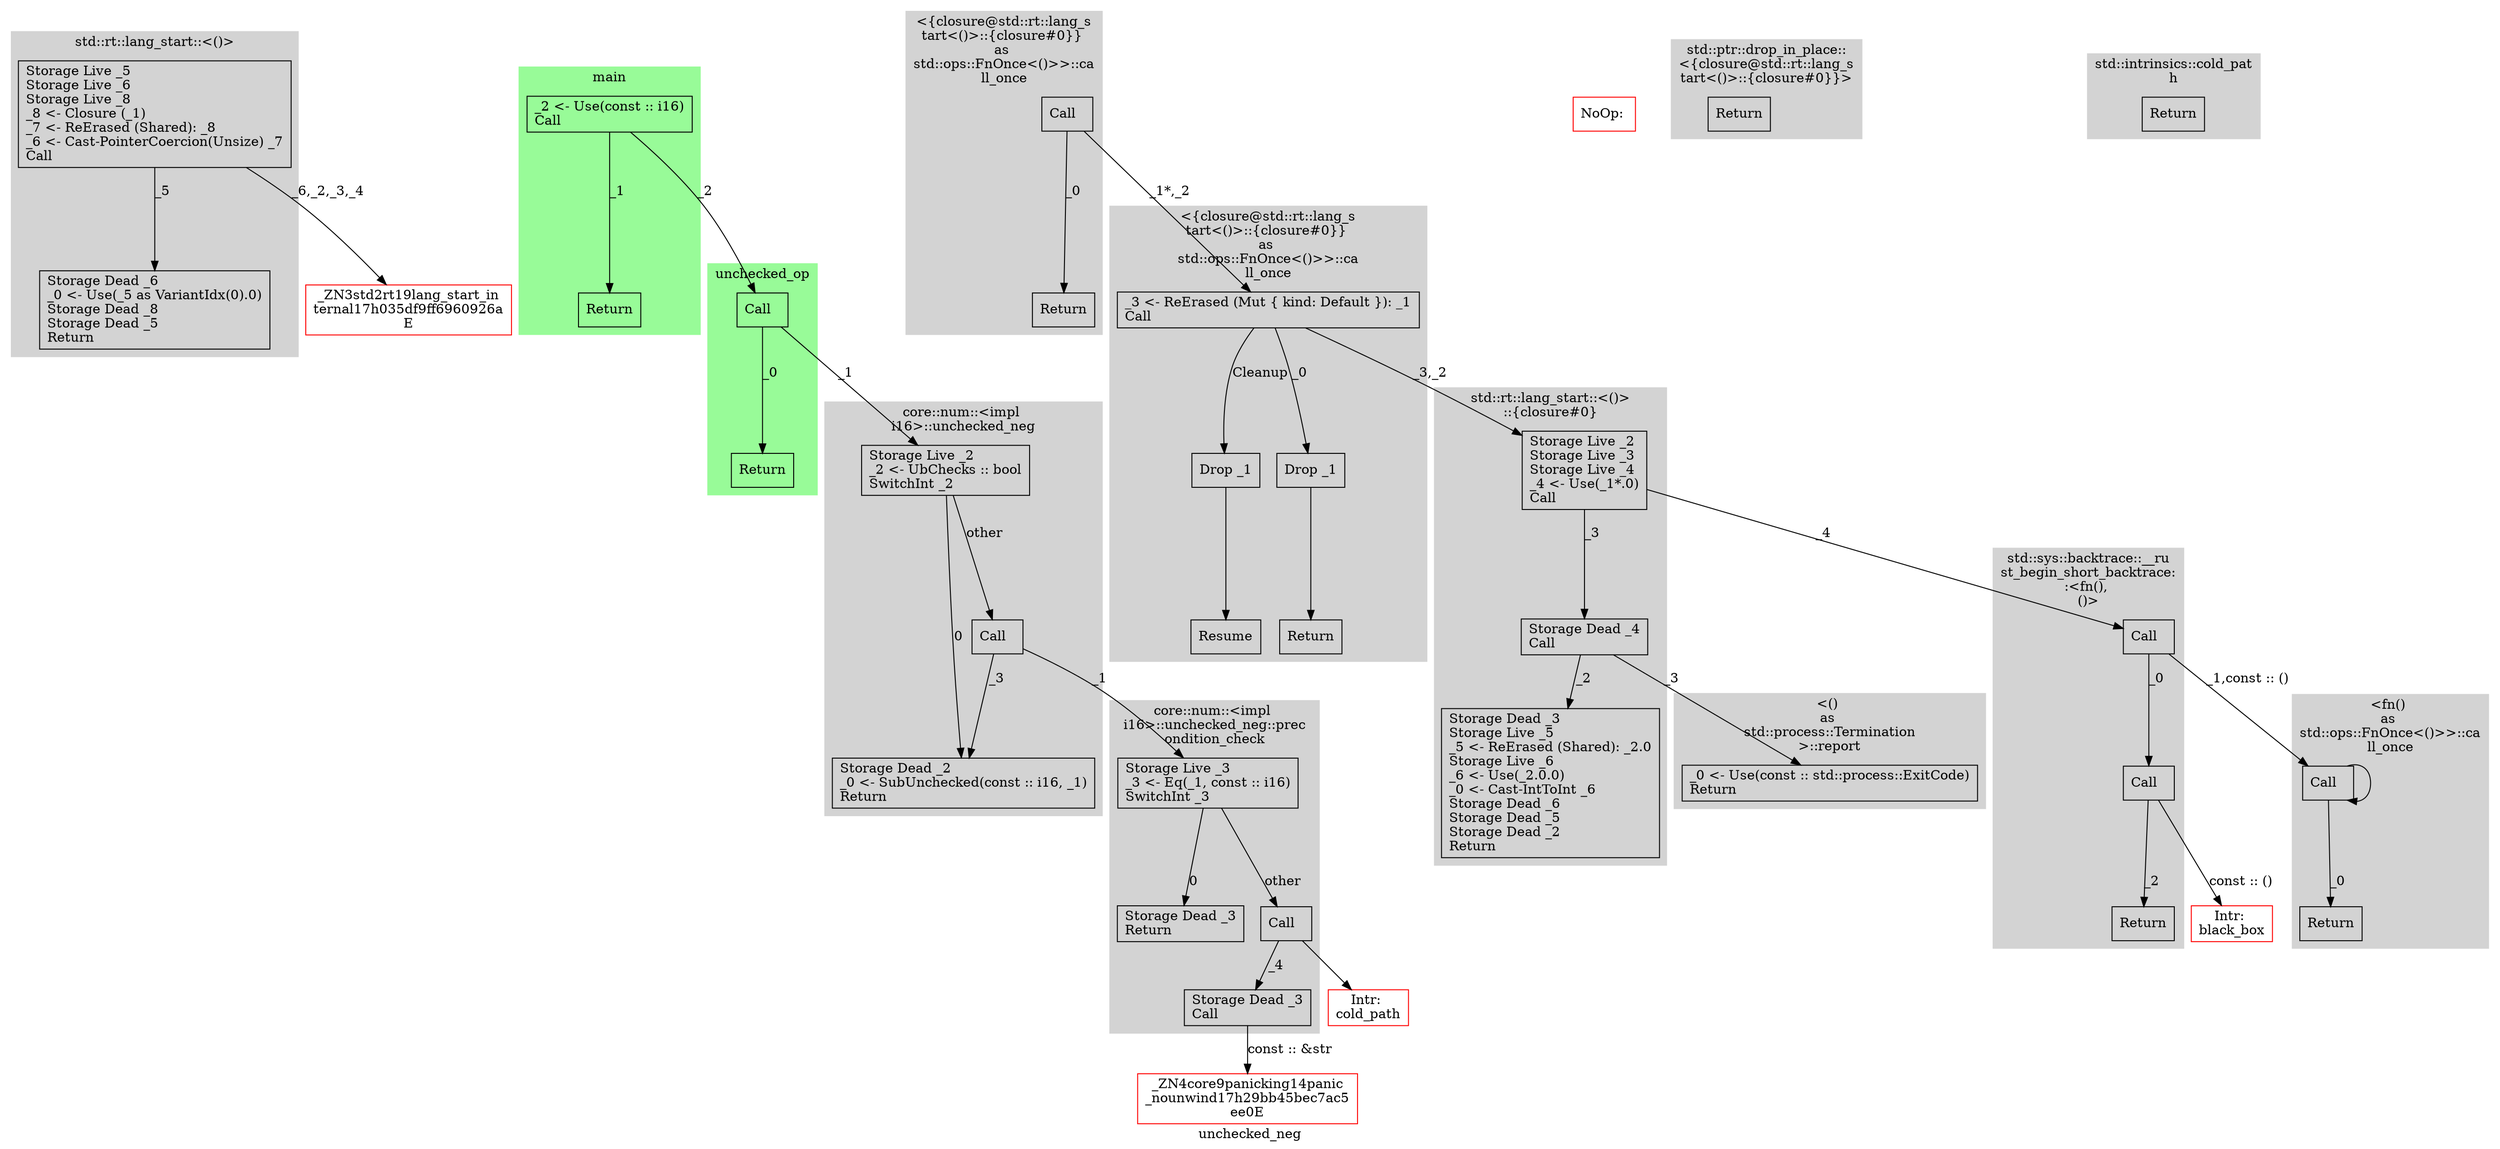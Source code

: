 digraph {
  label="unchecked_neg";
  node [shape=rectangle];
  X5eb86185c1cf8f06_0 [label="_ZN3std2rt19lang_start_in\nternal17h035df9ff6960926a\nE", color=red];
  X8fc2060ad58510d8_0 [label="Intr: \ncold_path", color=red];
  Xa1fae2d2bbfd50ae_0 [label="_ZN4core9panicking14panic\n_nounwind17h29bb45bec7ac5\nee0E", color=red];
  X3c6542d96320ad67_0 [label="Intr: \nblack_box", color=red];
  X8b0ac2e54b9a91_0 [label="NoOp: ", color=red];
  subgraph cluster_0 {
    label="core::num::<impl \ni16>::unchecked_neg::prec\nondition_check";
    style="filled";
    color=lightgray;
    X4dfedea7d15dfae0_0 -> X4dfedea7d15dfae0_3 [label="0"];
    X4dfedea7d15dfae0_0 -> X4dfedea7d15dfae0_1 [label="other"];
    X4dfedea7d15dfae0_0 [label="Storage Live _3\l_3 <- Eq(_1, const :: i16)\lSwitchInt _3\l"];
    X4dfedea7d15dfae0_1 -> X4dfedea7d15dfae0_2 [label="_4"];
    X4dfedea7d15dfae0_1 [label="Call\l"];
    X4dfedea7d15dfae0_2 [label="Storage Dead _3\lCall\l"];
    X4dfedea7d15dfae0_3 [label="Storage Dead _3\lReturn\l"];
  }
  X4dfedea7d15dfae0_1 -> X8fc2060ad58510d8_0 [label=""];
  X4dfedea7d15dfae0_2 -> Xa1fae2d2bbfd50ae_0 [label="const :: &str"];
  subgraph cluster_1 {
    label="std::ptr::drop_in_place::\n<{closure@std::rt::lang_s\ntart<()>::{closure#0}}>";
    style="filled";
    color=lightgray;
    Xc472594511031ccd_0 [label="Return\l"];
  }
  subgraph cluster_2 {
    label="main";
    style="filled";
    color=palegreen;
    X83ac00eefa6b73fd_0 -> X83ac00eefa6b73fd_1 [label="_1"];
    X83ac00eefa6b73fd_0 [label="_2 <- Use(const :: i16)\lCall\l"];
    X83ac00eefa6b73fd_1 [label="Return\l"];
  }
  X83ac00eefa6b73fd_0 -> X25395281e54f77f2_0 [label="_2"];
  subgraph cluster_3 {
    label="std::intrinsics::cold_pat\nh";
    style="filled";
    color=lightgray;
    X3664cff3ef814fcc_0 [label="Return\l"];
  }
  subgraph cluster_4 {
    label="std::rt::lang_start::<()>\n::{closure#0}";
    style="filled";
    color=lightgray;
    X1e8170c41331abcf_0 -> X1e8170c41331abcf_1 [label="_3"];
    X1e8170c41331abcf_0 [label="Storage Live _2\lStorage Live _3\lStorage Live _4\l_4 <- Use(_1*.0)\lCall\l"];
    X1e8170c41331abcf_1 -> X1e8170c41331abcf_2 [label="_2"];
    X1e8170c41331abcf_1 [label="Storage Dead _4\lCall\l"];
    X1e8170c41331abcf_2 [label="Storage Dead _3\lStorage Live _5\l_5 <- ReErased (Shared): _2.0\lStorage Live _6\l_6 <- Use(_2.0.0)\l_0 <- Cast-IntToInt _6\lStorage Dead _6\lStorage Dead _5\lStorage Dead _2\lReturn\l"];
  }
  X1e8170c41331abcf_0 -> Xfd6302c9a18672af_0 [label="_4"];
  X1e8170c41331abcf_1 -> Xd2fa5dcfbfecedff_0 [label="_3"];
  subgraph cluster_5 {
    label="std::sys::backtrace::__ru\nst_begin_short_backtrace:\n:<fn(), \n()>";
    style="filled";
    color=lightgray;
    Xfd6302c9a18672af_0 -> Xfd6302c9a18672af_1 [label="_0"];
    Xfd6302c9a18672af_0 [label="Call\l"];
    Xfd6302c9a18672af_1 -> Xfd6302c9a18672af_2 [label="_2"];
    Xfd6302c9a18672af_1 [label="Call\l"];
    Xfd6302c9a18672af_2 [label="Return\l"];
  }
  Xfd6302c9a18672af_0 -> Xab2b2ee52cc1a3b6_0 [label="_1,const :: ()"];
  Xfd6302c9a18672af_1 -> X3c6542d96320ad67_0 [label="const :: ()"];
  subgraph cluster_6 {
    label="unchecked_op";
    style="filled";
    color=palegreen;
    X25395281e54f77f2_0 -> X25395281e54f77f2_1 [label="_0"];
    X25395281e54f77f2_0 [label="Call\l"];
    X25395281e54f77f2_1 [label="Return\l"];
  }
  X25395281e54f77f2_0 -> X36f7f4bce11fe0f_0 [label="_1"];
  subgraph cluster_7 {
    label="<() \nas \nstd::process::Termination\n>::report";
    style="filled";
    color=lightgray;
    Xd2fa5dcfbfecedff_0 [label="_0 <- Use(const :: std::process::ExitCode)\lReturn\l"];
  }
  subgraph cluster_8 {
    label="<fn() \nas \nstd::ops::FnOnce<()>>::ca\nll_once";
    style="filled";
    color=lightgray;
    Xab2b2ee52cc1a3b6_0 -> Xab2b2ee52cc1a3b6_1 [label="_0"];
    Xab2b2ee52cc1a3b6_0 [label="Call\l"];
    Xab2b2ee52cc1a3b6_1 [label="Return\l"];
  }
  Xab2b2ee52cc1a3b6_0 -> Xab2b2ee52cc1a3b6_0: _1 [label=""];
  subgraph cluster_9 {
    label="<{closure@std::rt::lang_s\ntart<()>::{closure#0}} \nas \nstd::ops::FnOnce<()>>::ca\nll_once";
    style="filled";
    color=lightgray;
    Xa028f493aff12071_0 -> Xa028f493aff12071_1 [label="_0"];
    Xa028f493aff12071_0 [label="Call\l"];
    Xa028f493aff12071_1 [label="Return\l"];
  }
  Xa028f493aff12071_0 -> X39f0dcc2beb3cbfc_0 [label="_1*,_2"];
  subgraph cluster_10 {
    label="<{closure@std::rt::lang_s\ntart<()>::{closure#0}} \nas \nstd::ops::FnOnce<()>>::ca\nll_once";
    style="filled";
    color=lightgray;
    X39f0dcc2beb3cbfc_0 -> X39f0dcc2beb3cbfc_3 [label="Cleanup"];
    X39f0dcc2beb3cbfc_0 -> X39f0dcc2beb3cbfc_1 [label="_0"];
    X39f0dcc2beb3cbfc_0 [label="_3 <- ReErased (Mut { kind: Default }): _1\lCall\l"];
    X39f0dcc2beb3cbfc_1 -> X39f0dcc2beb3cbfc_2;
    X39f0dcc2beb3cbfc_1 [label="Drop _1\l"];
    X39f0dcc2beb3cbfc_2 [label="Return\l"];
    X39f0dcc2beb3cbfc_3 -> X39f0dcc2beb3cbfc_4;
    X39f0dcc2beb3cbfc_3 [label="Drop _1\l"];
    X39f0dcc2beb3cbfc_4 [label="Resume\l"];
  }
  X39f0dcc2beb3cbfc_0 -> X1e8170c41331abcf_0 [label="_3,_2"];
  subgraph cluster_11 {
    label="std::rt::lang_start::<()>";
    style="filled";
    color=lightgray;
    X1752551397e242d3_0 -> X1752551397e242d3_1 [label="_5"];
    X1752551397e242d3_0 [label="Storage Live _5\lStorage Live _6\lStorage Live _8\l_8 <- Closure (_1)\l_7 <- ReErased (Shared): _8\l_6 <- Cast-PointerCoercion(Unsize) _7\lCall\l"];
    X1752551397e242d3_1 [label="Storage Dead _6\l_0 <- Use(_5 as VariantIdx(0).0)\lStorage Dead _8\lStorage Dead _5\lReturn\l"];
  }
  X1752551397e242d3_0 -> X5eb86185c1cf8f06_0 [label="_6,_2,_3,_4"];
  subgraph cluster_12 {
    label="core::num::<impl \ni16>::unchecked_neg";
    style="filled";
    color=lightgray;
    X36f7f4bce11fe0f_0 -> X36f7f4bce11fe0f_2 [label="0"];
    X36f7f4bce11fe0f_0 -> X36f7f4bce11fe0f_1 [label="other"];
    X36f7f4bce11fe0f_0 [label="Storage Live _2\l_2 <- UbChecks :: bool\lSwitchInt _2\l"];
    X36f7f4bce11fe0f_1 -> X36f7f4bce11fe0f_2 [label="_3"];
    X36f7f4bce11fe0f_1 [label="Call\l"];
    X36f7f4bce11fe0f_2 [label="Storage Dead _2\l_0 <- SubUnchecked(const :: i16, _1)\lReturn\l"];
  }
  X36f7f4bce11fe0f_1 -> X4dfedea7d15dfae0_0 [label="_1"];
}
